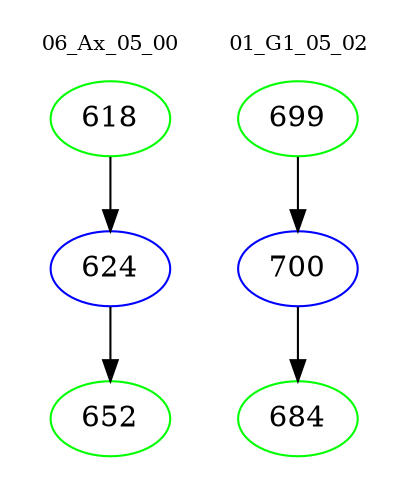 digraph{
subgraph cluster_0 {
color = white
label = "06_Ax_05_00";
fontsize=10;
T0_618 [label="618", color="green"]
T0_618 -> T0_624 [color="black"]
T0_624 [label="624", color="blue"]
T0_624 -> T0_652 [color="black"]
T0_652 [label="652", color="green"]
}
subgraph cluster_1 {
color = white
label = "01_G1_05_02";
fontsize=10;
T1_699 [label="699", color="green"]
T1_699 -> T1_700 [color="black"]
T1_700 [label="700", color="blue"]
T1_700 -> T1_684 [color="black"]
T1_684 [label="684", color="green"]
}
}
